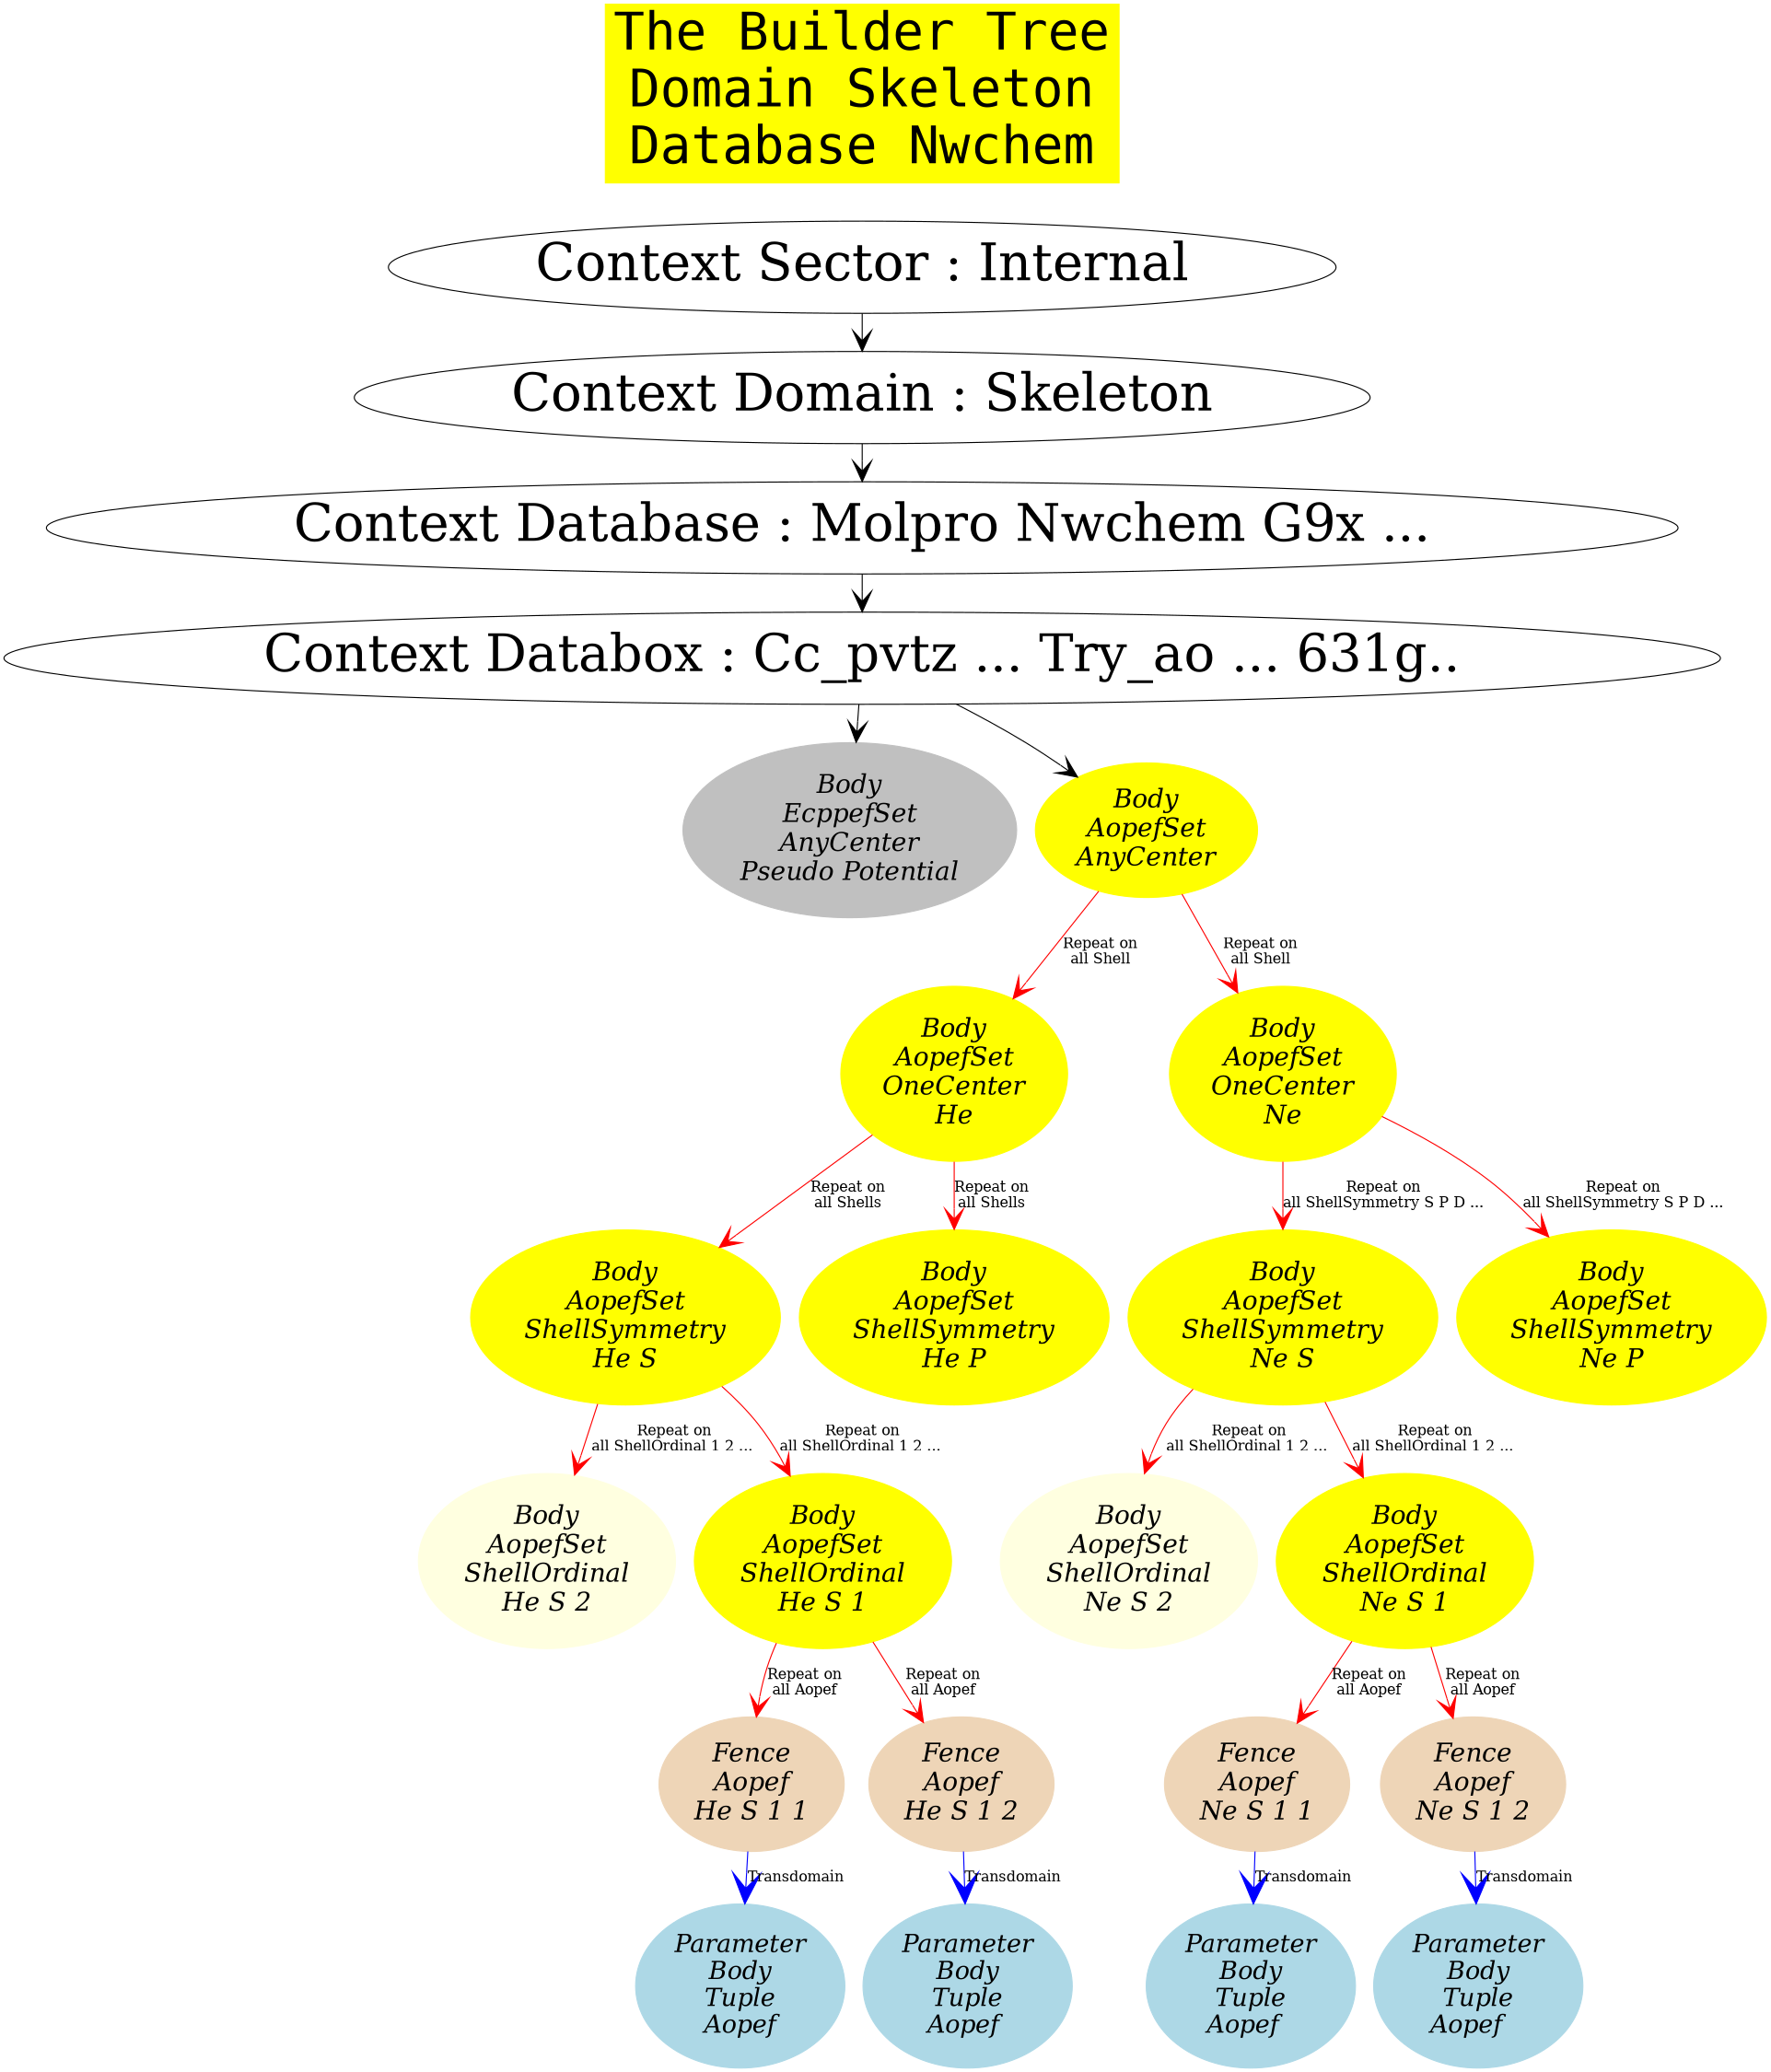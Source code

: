         digraph Frames {
                size="40,15";
                node [fontsize=50];
                edge [arrowhead = "vee", arrowsize = "2.0", style="solid", taillabel = ""];

  Title [
  	label = "The Builder Tree\nDomain Skeleton\nDatabase Nwchem", shape=box, fontname=Courier, color=yellow, style=filled
  ];

  "Context Sector : Internal" -> {"Context Domain : Skeleton"};       
  "Context Domain : Skeleton" -> {"Context Database : Molpro Nwchem G9x ..."};
  {"Context Database : Molpro Nwchem G9x ..."} -> {"Context Databox : Cc_pvtz ... Try_ao ... 631g.."};

  node [color=yellow, style=filled, fontsize=25, fontname="Palatino-Italic", fontcolor=black];

  "Body\nEcppefSet\nAnyCenter\nPseudo Potential" [color=grey];
  "Body\nAopefSet\nShellOrdinal\nHe S 2" [color=lightyellow];
  "Body\nAopefSet\nShellOrdinal\nNe S 2" [color=lightyellow];


  Title -> "Context Sector : Internal" [ style="invis"];

  "Context Databox : Cc_pvtz ... Try_ao ... 631g.."  -> { "Body\nAopefSet\nAnyCenter" "Body\nEcppefSet\nAnyCenter\nPseudo Potential"}; 

  "Body\nAopefSet\nAnyCenter"  -> { "Body\nAopefSet\nOneCenter\nHe" "Body\nAopefSet\nOneCenter\nNe"} [color=red arrowsize="2" label = "Repeat on\nall Shell"];
   
  "Body\nAopefSet\nOneCenter\nHe" -> { "Body\nAopefSet\nShellSymmetry\nHe S" "Body\nAopefSet\nShellSymmetry\nHe P"} [color=red arrowsize="2" label = "Repeat on\nall Shells"];

  { rank = same; "Body\nAopefSet\nShellSymmetry\nNe S" "Body\nAopefSet\nShellSymmetry\nNe P"};

  "Body\nAopefSet\nOneCenter\nNe" -> { "Body\nAopefSet\nShellSymmetry\nNe S" "Body\nAopefSet\nShellSymmetry\nNe P"} [color=red arrowsize="2" label = "Repeat on\nall ShellSymmetry S P D ..."];

  "Body\nAopefSet\nShellSymmetry\nHe S" -> { "Body\nAopefSet\nShellOrdinal\nHe S 1" "Body\nAopefSet\nShellOrdinal\nHe S 2"} [color=red arrowsize="2" label = "Repeat on\nall ShellOrdinal 1 2 ... "];

  "Body\nAopefSet\nShellSymmetry\nNe S" -> { "Body\nAopefSet\nShellOrdinal\nNe S 1" "Body\nAopefSet\nShellOrdinal\nNe S 2"} [color=red arrowsize="2" label = "Repeat on\nall ShellOrdinal 1 2 ... "];

  node [color=bisque2, style=filled, fontsize=25, fontname="Palatino-Italic", fontcolor=black];

  "Body\nAopefSet\nShellOrdinal\nHe S 1" -> { "Fence\nAopef\nHe S 1 1" "Fence\nAopef\nHe S 1 2" } [color=red arrowsize="2" label = "Repeat on\nall Aopef"];

  "Body\nAopefSet\nShellOrdinal\nNe S 1" -> { "Fence\nAopef\nNe S 1 1" "Fence\nAopef\nNe S 1 2" } [color=red arrowsize="2" label = "Repeat on\nall Aopef"];

  node [color=lightblue, style=filled, fontsize=24, fontname="Palatino-Italic", fontcolor=black];
 
  "Fence\nAopef\nHe S 1 1" -> { "Parameter\nBody\nTuple\nAopef" } [color=blue arrowsize="3" label = "Transdomain"];

  "Fence\nAopef\nHe S 1 2" -> { "Parameter\nBody\nTuple\nAopef " } [color=blue arrowsize="3" label = "Transdomain"];

  "Fence\nAopef\nNe S 1 1" -> { "Parameter\nBody\nTuple\nAopef  " } [color=blue arrowsize="3" label = "Transdomain"];

  "Fence\nAopef\nNe S 1 2" -> { "Parameter\nBody\nTuple\nAopef   " } [color=blue arrowsize="3" label = "Transdomain"];

}
